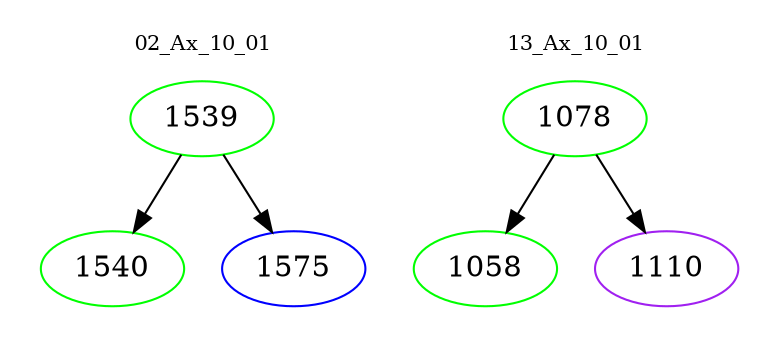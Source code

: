 digraph{
subgraph cluster_0 {
color = white
label = "02_Ax_10_01";
fontsize=10;
T0_1539 [label="1539", color="green"]
T0_1539 -> T0_1540 [color="black"]
T0_1540 [label="1540", color="green"]
T0_1539 -> T0_1575 [color="black"]
T0_1575 [label="1575", color="blue"]
}
subgraph cluster_1 {
color = white
label = "13_Ax_10_01";
fontsize=10;
T1_1078 [label="1078", color="green"]
T1_1078 -> T1_1058 [color="black"]
T1_1058 [label="1058", color="green"]
T1_1078 -> T1_1110 [color="black"]
T1_1110 [label="1110", color="purple"]
}
}
